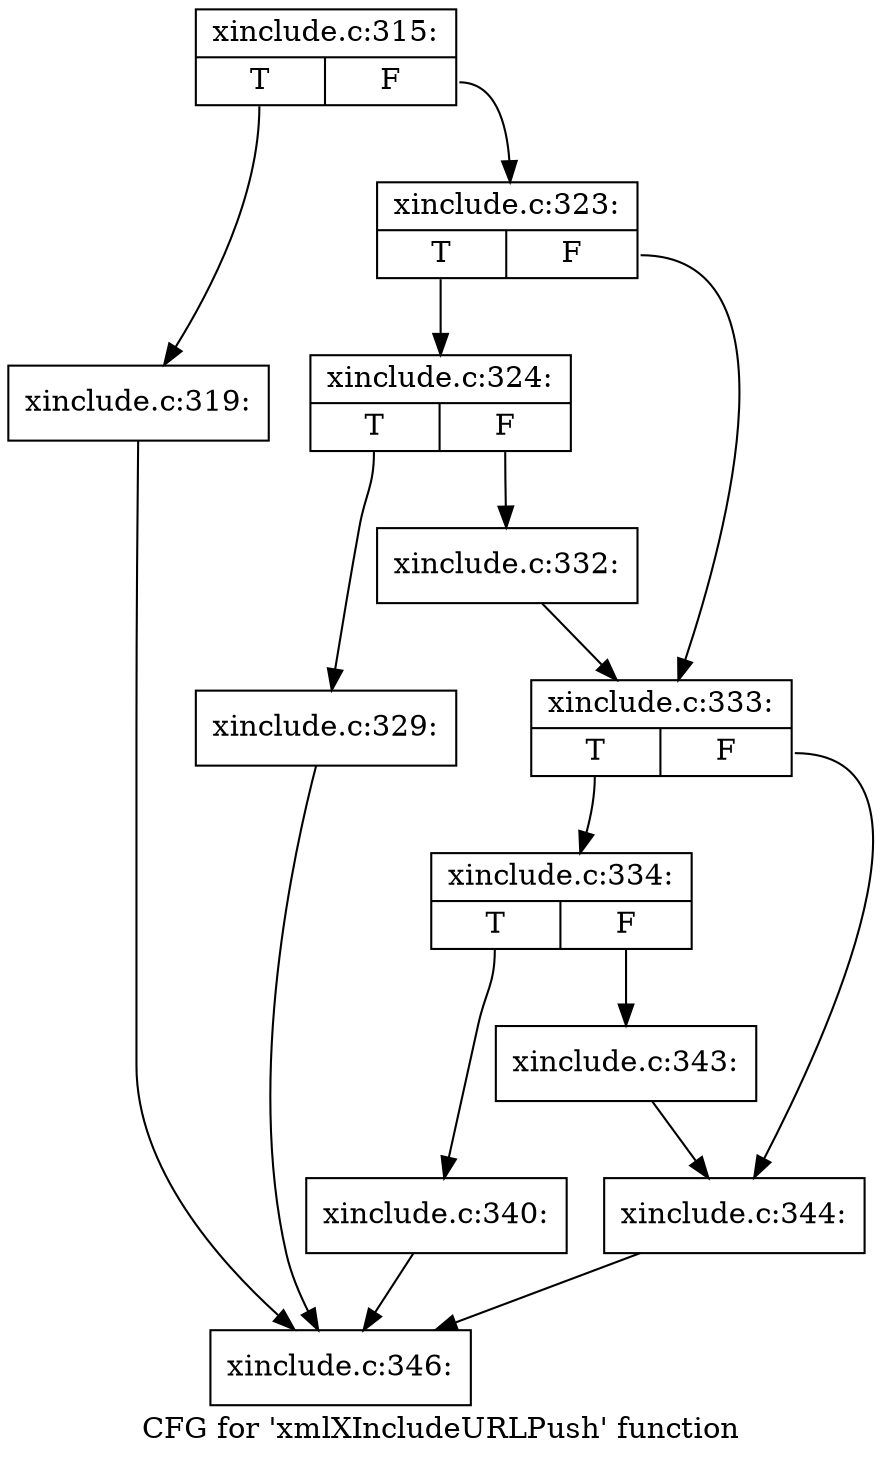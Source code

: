 digraph "CFG for 'xmlXIncludeURLPush' function" {
	label="CFG for 'xmlXIncludeURLPush' function";

	Node0x5498310 [shape=record,label="{xinclude.c:315:|{<s0>T|<s1>F}}"];
	Node0x5498310:s0 -> Node0x54a8ce0;
	Node0x5498310:s1 -> Node0x54a8d30;
	Node0x54a8ce0 [shape=record,label="{xinclude.c:319:}"];
	Node0x54a8ce0 -> Node0x5498730;
	Node0x54a8d30 [shape=record,label="{xinclude.c:323:|{<s0>T|<s1>F}}"];
	Node0x54a8d30:s0 -> Node0x54a98f0;
	Node0x54a8d30:s1 -> Node0x54a9e40;
	Node0x54a98f0 [shape=record,label="{xinclude.c:324:|{<s0>T|<s1>F}}"];
	Node0x54a98f0:s0 -> Node0x54aad00;
	Node0x54a98f0:s1 -> Node0x54aad50;
	Node0x54aad00 [shape=record,label="{xinclude.c:329:}"];
	Node0x54aad00 -> Node0x5498730;
	Node0x54aad50 [shape=record,label="{xinclude.c:332:}"];
	Node0x54aad50 -> Node0x54a9e40;
	Node0x54a9e40 [shape=record,label="{xinclude.c:333:|{<s0>T|<s1>F}}"];
	Node0x54a9e40:s0 -> Node0x54ab790;
	Node0x54a9e40:s1 -> Node0x54ab7e0;
	Node0x54ab790 [shape=record,label="{xinclude.c:334:|{<s0>T|<s1>F}}"];
	Node0x54ab790:s0 -> Node0x54acad0;
	Node0x54ab790:s1 -> Node0x54acb20;
	Node0x54acad0 [shape=record,label="{xinclude.c:340:}"];
	Node0x54acad0 -> Node0x5498730;
	Node0x54acb20 [shape=record,label="{xinclude.c:343:}"];
	Node0x54acb20 -> Node0x54ab7e0;
	Node0x54ab7e0 [shape=record,label="{xinclude.c:344:}"];
	Node0x54ab7e0 -> Node0x5498730;
	Node0x5498730 [shape=record,label="{xinclude.c:346:}"];
}
